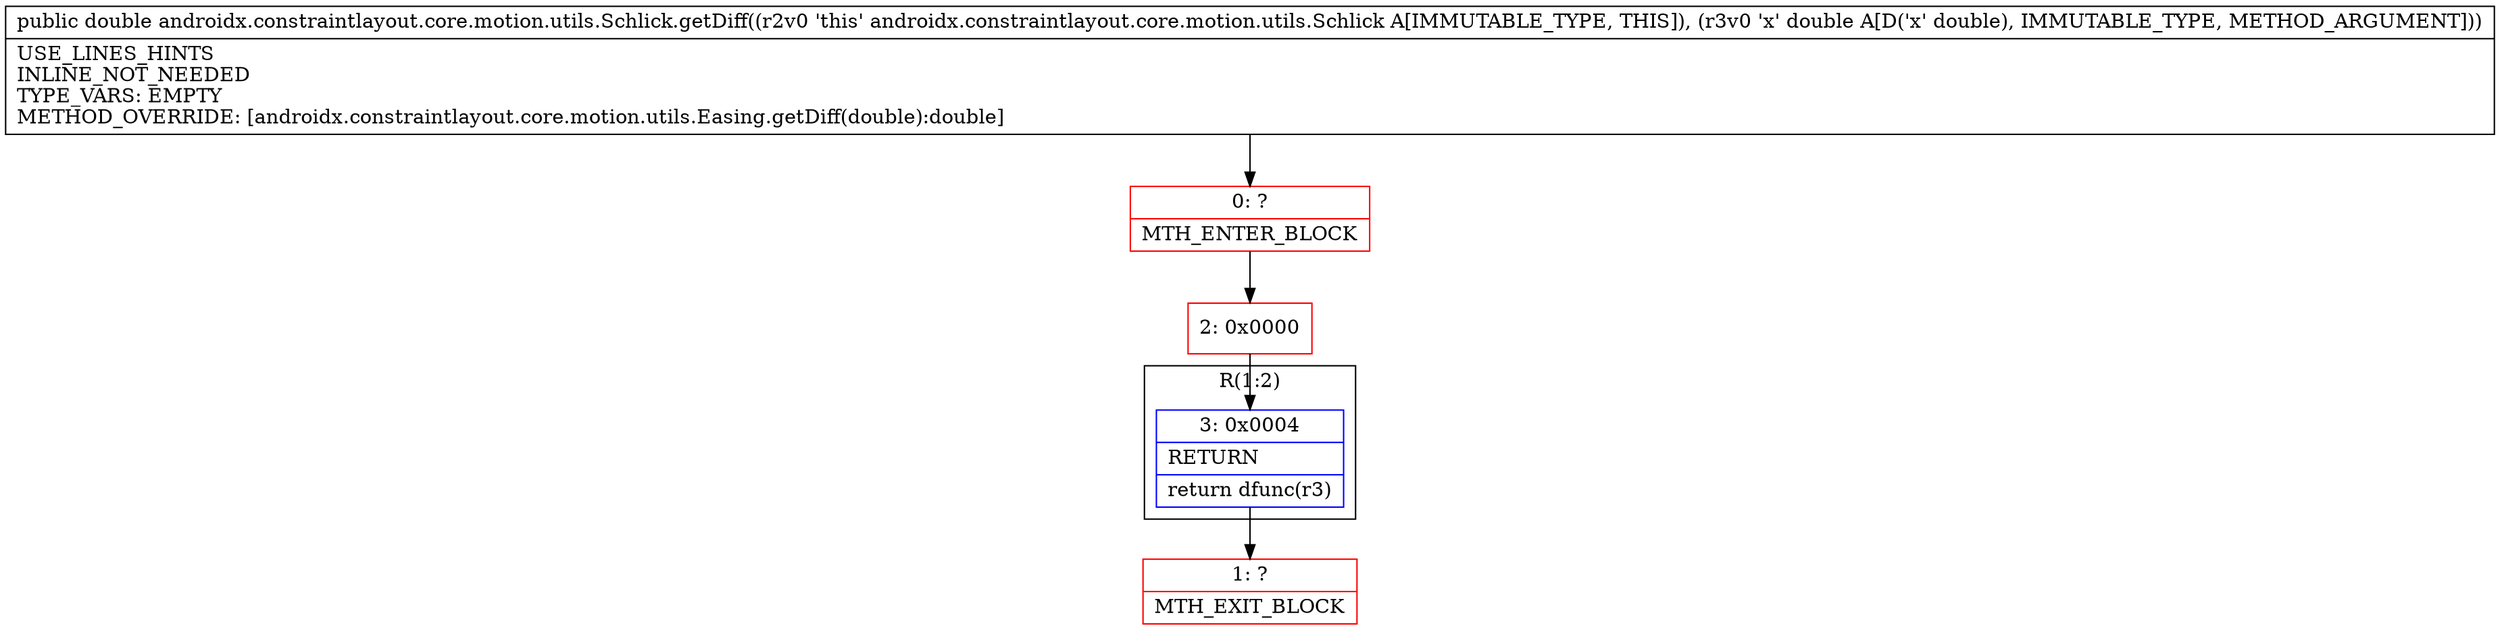 digraph "CFG forandroidx.constraintlayout.core.motion.utils.Schlick.getDiff(D)D" {
subgraph cluster_Region_1486913874 {
label = "R(1:2)";
node [shape=record,color=blue];
Node_3 [shape=record,label="{3\:\ 0x0004|RETURN\l|return dfunc(r3)\l}"];
}
Node_0 [shape=record,color=red,label="{0\:\ ?|MTH_ENTER_BLOCK\l}"];
Node_2 [shape=record,color=red,label="{2\:\ 0x0000}"];
Node_1 [shape=record,color=red,label="{1\:\ ?|MTH_EXIT_BLOCK\l}"];
MethodNode[shape=record,label="{public double androidx.constraintlayout.core.motion.utils.Schlick.getDiff((r2v0 'this' androidx.constraintlayout.core.motion.utils.Schlick A[IMMUTABLE_TYPE, THIS]), (r3v0 'x' double A[D('x' double), IMMUTABLE_TYPE, METHOD_ARGUMENT]))  | USE_LINES_HINTS\lINLINE_NOT_NEEDED\lTYPE_VARS: EMPTY\lMETHOD_OVERRIDE: [androidx.constraintlayout.core.motion.utils.Easing.getDiff(double):double]\l}"];
MethodNode -> Node_0;Node_3 -> Node_1;
Node_0 -> Node_2;
Node_2 -> Node_3;
}

